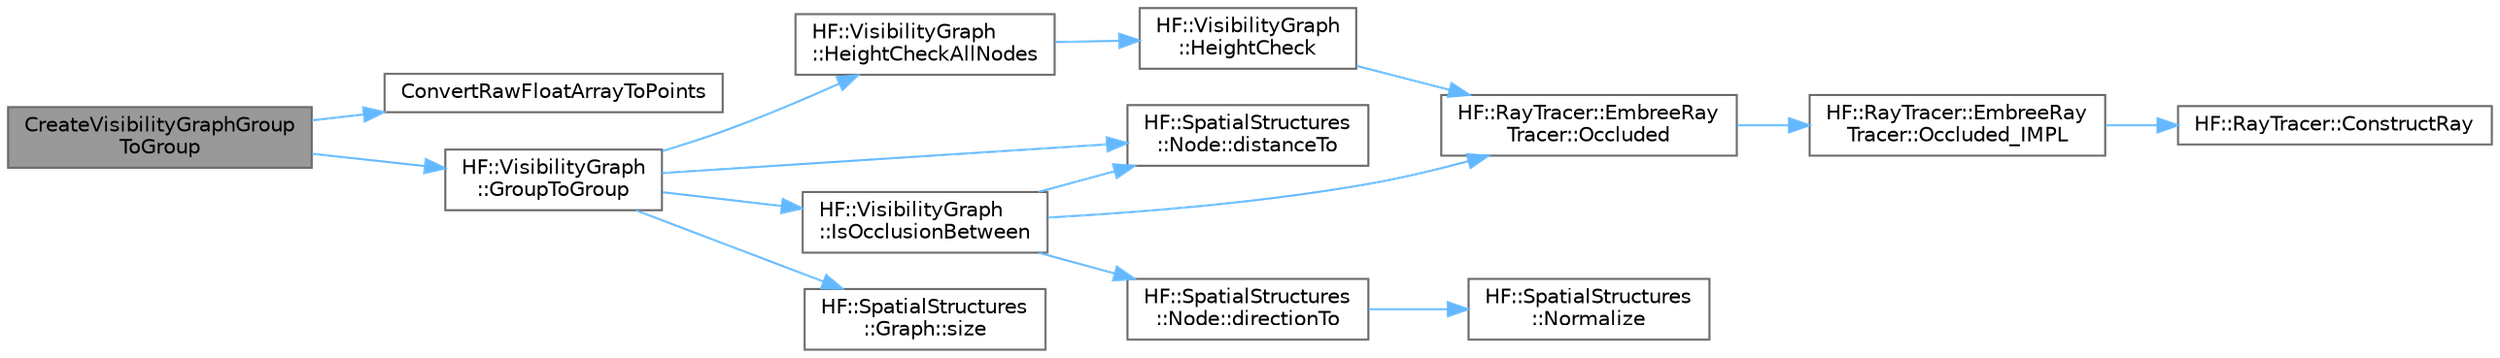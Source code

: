 digraph "CreateVisibilityGraphGroupToGroup"
{
 // LATEX_PDF_SIZE
  bgcolor="transparent";
  edge [fontname=Helvetica,fontsize=10,labelfontname=Helvetica,labelfontsize=10];
  node [fontname=Helvetica,fontsize=10,shape=box,height=0.2,width=0.4];
  rankdir="LR";
  Node1 [label="CreateVisibilityGraphGroup\lToGroup",height=0.2,width=0.4,color="gray40", fillcolor="grey60", style="filled", fontcolor="black",tooltip="Create a new visibility graph from the nodes in group_a, into the nodes of group_b."];
  Node1 -> Node2 [color="steelblue1",style="solid"];
  Node2 [label="ConvertRawFloatArrayToPoints",height=0.2,width=0.4,color="grey40", fillcolor="white", style="filled",URL="$a00245.html#a603d456361c9737b88a091e6683db12b",tooltip="Convert a raw array from an external caller to an organized vector of points"];
  Node1 -> Node3 [color="steelblue1",style="solid"];
  Node3 [label="HF::VisibilityGraph\l::GroupToGroup",height=0.2,width=0.4,color="grey40", fillcolor="white", style="filled",URL="$a00467.html#ae42a5aafdfcc29b6a668355c07602efb",tooltip="Generate a Visibility Graph from a set of nodes to another set of nodes."];
  Node3 -> Node4 [color="steelblue1",style="solid"];
  Node4 [label="HF::SpatialStructures\l::Node::distanceTo",height=0.2,width=0.4,color="grey40", fillcolor="white", style="filled",URL="$a02071.html#abbd66b566460f9557a373b5fbcc30bb1",tooltip="Calculate the distance between this node and n2."];
  Node3 -> Node5 [color="steelblue1",style="solid"];
  Node5 [label="HF::VisibilityGraph\l::HeightCheckAllNodes",height=0.2,width=0.4,color="grey40", fillcolor="white", style="filled",URL="$a00467.html#a05b8a83ab27113369c95649470d864b9",tooltip="Obtain the indexes of all nodes that pass the HeightCheck."];
  Node5 -> Node6 [color="steelblue1",style="solid"];
  Node6 [label="HF::VisibilityGraph\l::HeightCheck",height=0.2,width=0.4,color="grey40", fillcolor="white", style="filled",URL="$a00467.html#af811d21e4c49275521912df9254bb737",tooltip="Check if Node can be raised by height without clipping into any geometry."];
  Node6 -> Node7 [color="steelblue1",style="solid"];
  Node7 [label="HF::RayTracer::EmbreeRay\lTracer::Occluded",height=0.2,width=0.4,color="grey40", fillcolor="white", style="filled",URL="$a01411.html#a3a7488f8e41c8a9e3dc9c334047c6457",tooltip="Determine if there is an intersection with any geometry."];
  Node7 -> Node8 [color="steelblue1",style="solid"];
  Node8 [label="HF::RayTracer::EmbreeRay\lTracer::Occluded_IMPL",height=0.2,width=0.4,color="grey40", fillcolor="white", style="filled",URL="$a01411.html#ade19fda460dadd98769b347840bd305a",tooltip="Implementation for fundamental occlusion ray intersection."];
  Node8 -> Node9 [color="steelblue1",style="solid"];
  Node9 [label="HF::RayTracer::ConstructRay",height=0.2,width=0.4,color="grey40", fillcolor="white", style="filled",URL="$a00464.html#a76e5d26b5063f0e5b49b4ba835f1da93",tooltip=" "];
  Node3 -> Node10 [color="steelblue1",style="solid"];
  Node10 [label="HF::VisibilityGraph\l::IsOcclusionBetween",height=0.2,width=0.4,color="grey40", fillcolor="white", style="filled",URL="$a00467.html#a4d9cf77879eb78075f7f7b0a7e31119a",tooltip="Perform a line of sight check between two nodes."];
  Node10 -> Node11 [color="steelblue1",style="solid"];
  Node11 [label="HF::SpatialStructures\l::Node::directionTo",height=0.2,width=0.4,color="grey40", fillcolor="white", style="filled",URL="$a02071.html#ad3f7898ef3178eef0c3579869a7f5c67",tooltip="Get the direction between this node and another node"];
  Node11 -> Node12 [color="steelblue1",style="solid"];
  Node12 [label="HF::SpatialStructures\l::Normalize",height=0.2,width=0.4,color="grey40", fillcolor="white", style="filled",URL="$a00465.html#ad9a8f0f70b3f60ac5cb7889885d851d1",tooltip=" "];
  Node10 -> Node4 [color="steelblue1",style="solid"];
  Node10 -> Node7 [color="steelblue1",style="solid"];
  Node3 -> Node13 [color="steelblue1",style="solid"];
  Node13 [label="HF::SpatialStructures\l::Graph::size",height=0.2,width=0.4,color="grey40", fillcolor="white", style="filled",URL="$a01551.html#a2710af2a75976862d7a235793567d2f3",tooltip="Determine how many nodes are in the graph."];
}

